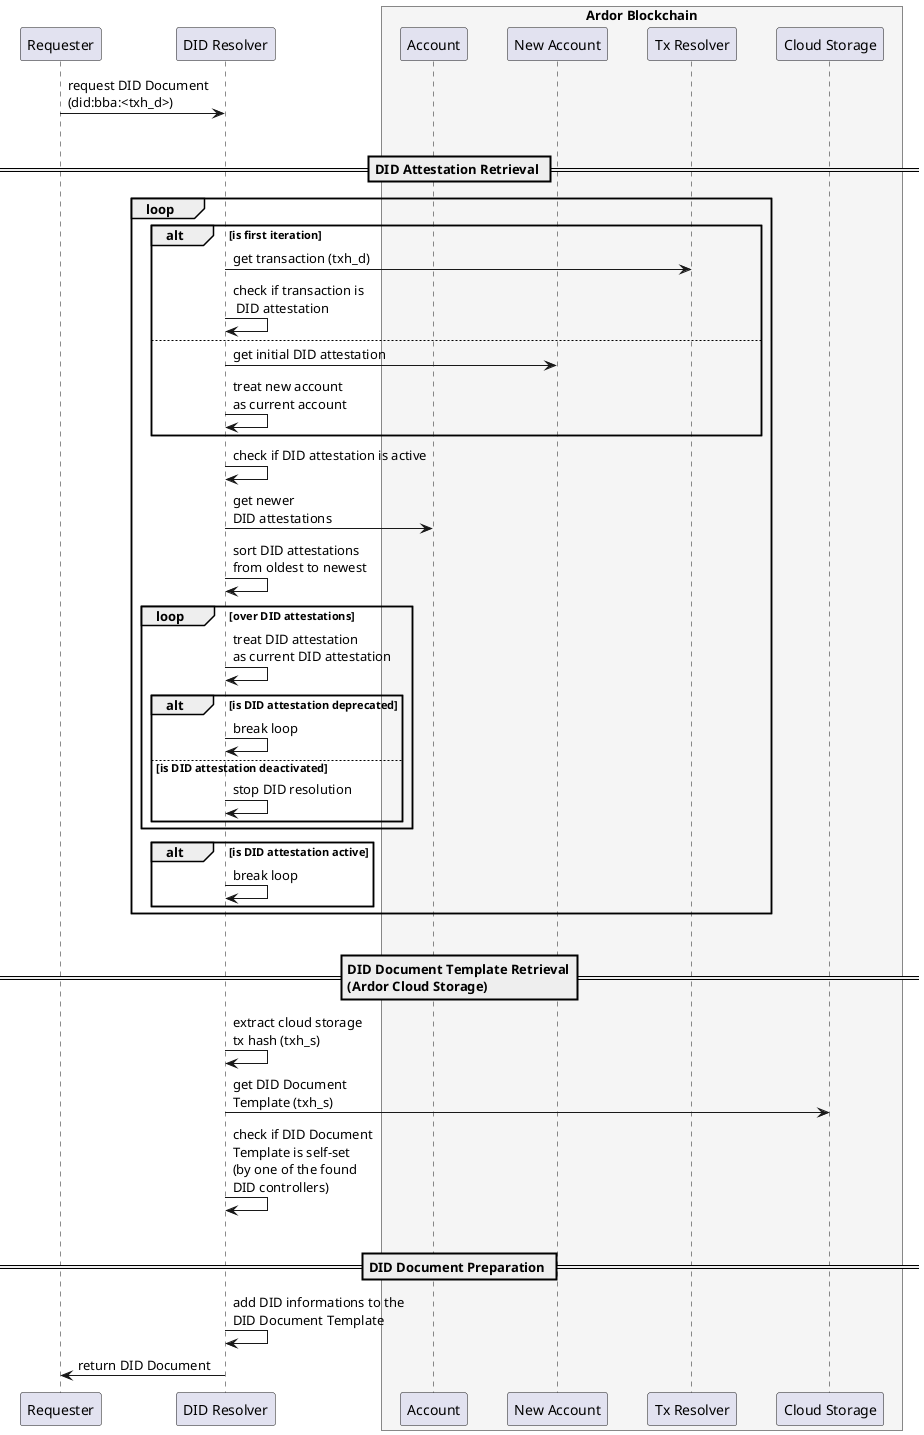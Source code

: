 @startuml
skinparam BoxPadding 15
skinparam ParticipantPadding 15


participant "Requester" as REQ
participant "DID Resolver" as RES
box "Ardor Blockchain" #WhiteSmoke
    participant "Account" as ATTE
    participant "New Account" as NATTE
    participant "Tx Resolver" as TXR
    participant "Cloud Storage" as STR
end box



REQ -> RES: request DID Document\n(did:bba:<txh_d>)
|||


== DID Attestation Retrieval ==

loop
    alt is first iteration
        RES -> TXR: get transaction (txh_d)
        RES -> RES: check if transaction is\n DID attestation
    else
        ' RES -> RES: store account name
        RES -> NATTE: get initial DID attestation
        RES -> RES: treat new account\nas current account
    end

    RES -> RES: check if DID attestation is active
    RES -> ATTE: get newer \nDID attestations
    RES -> RES: sort DID attestations\nfrom oldest to newest

    loop over DID attestations
        RES -> RES: treat DID attestation\nas current DID attestation
        alt is DID attestation deprecated
            RES -> RES: break loop
        else is DID attestation deactivated
            RES -> RES: stop DID resolution
        end
    end
    alt is DID attestation active
        RES -> RES: break loop
    end
end
|||


== DID Document Template Retrieval\n(Ardor Cloud Storage) ==

RES -> RES: extract cloud storage\ntx hash (txh_s)
RES -> STR: get DID Document\nTemplate (txh_s)
RES -> RES: check if DID Document\nTemplate is self-set\n(by one of the found\nDID controllers)
|||


== DID Document Preparation ==

RES -> RES: add DID informations to the\nDID Document Template
RES -> REQ: return DID Document


@enduml